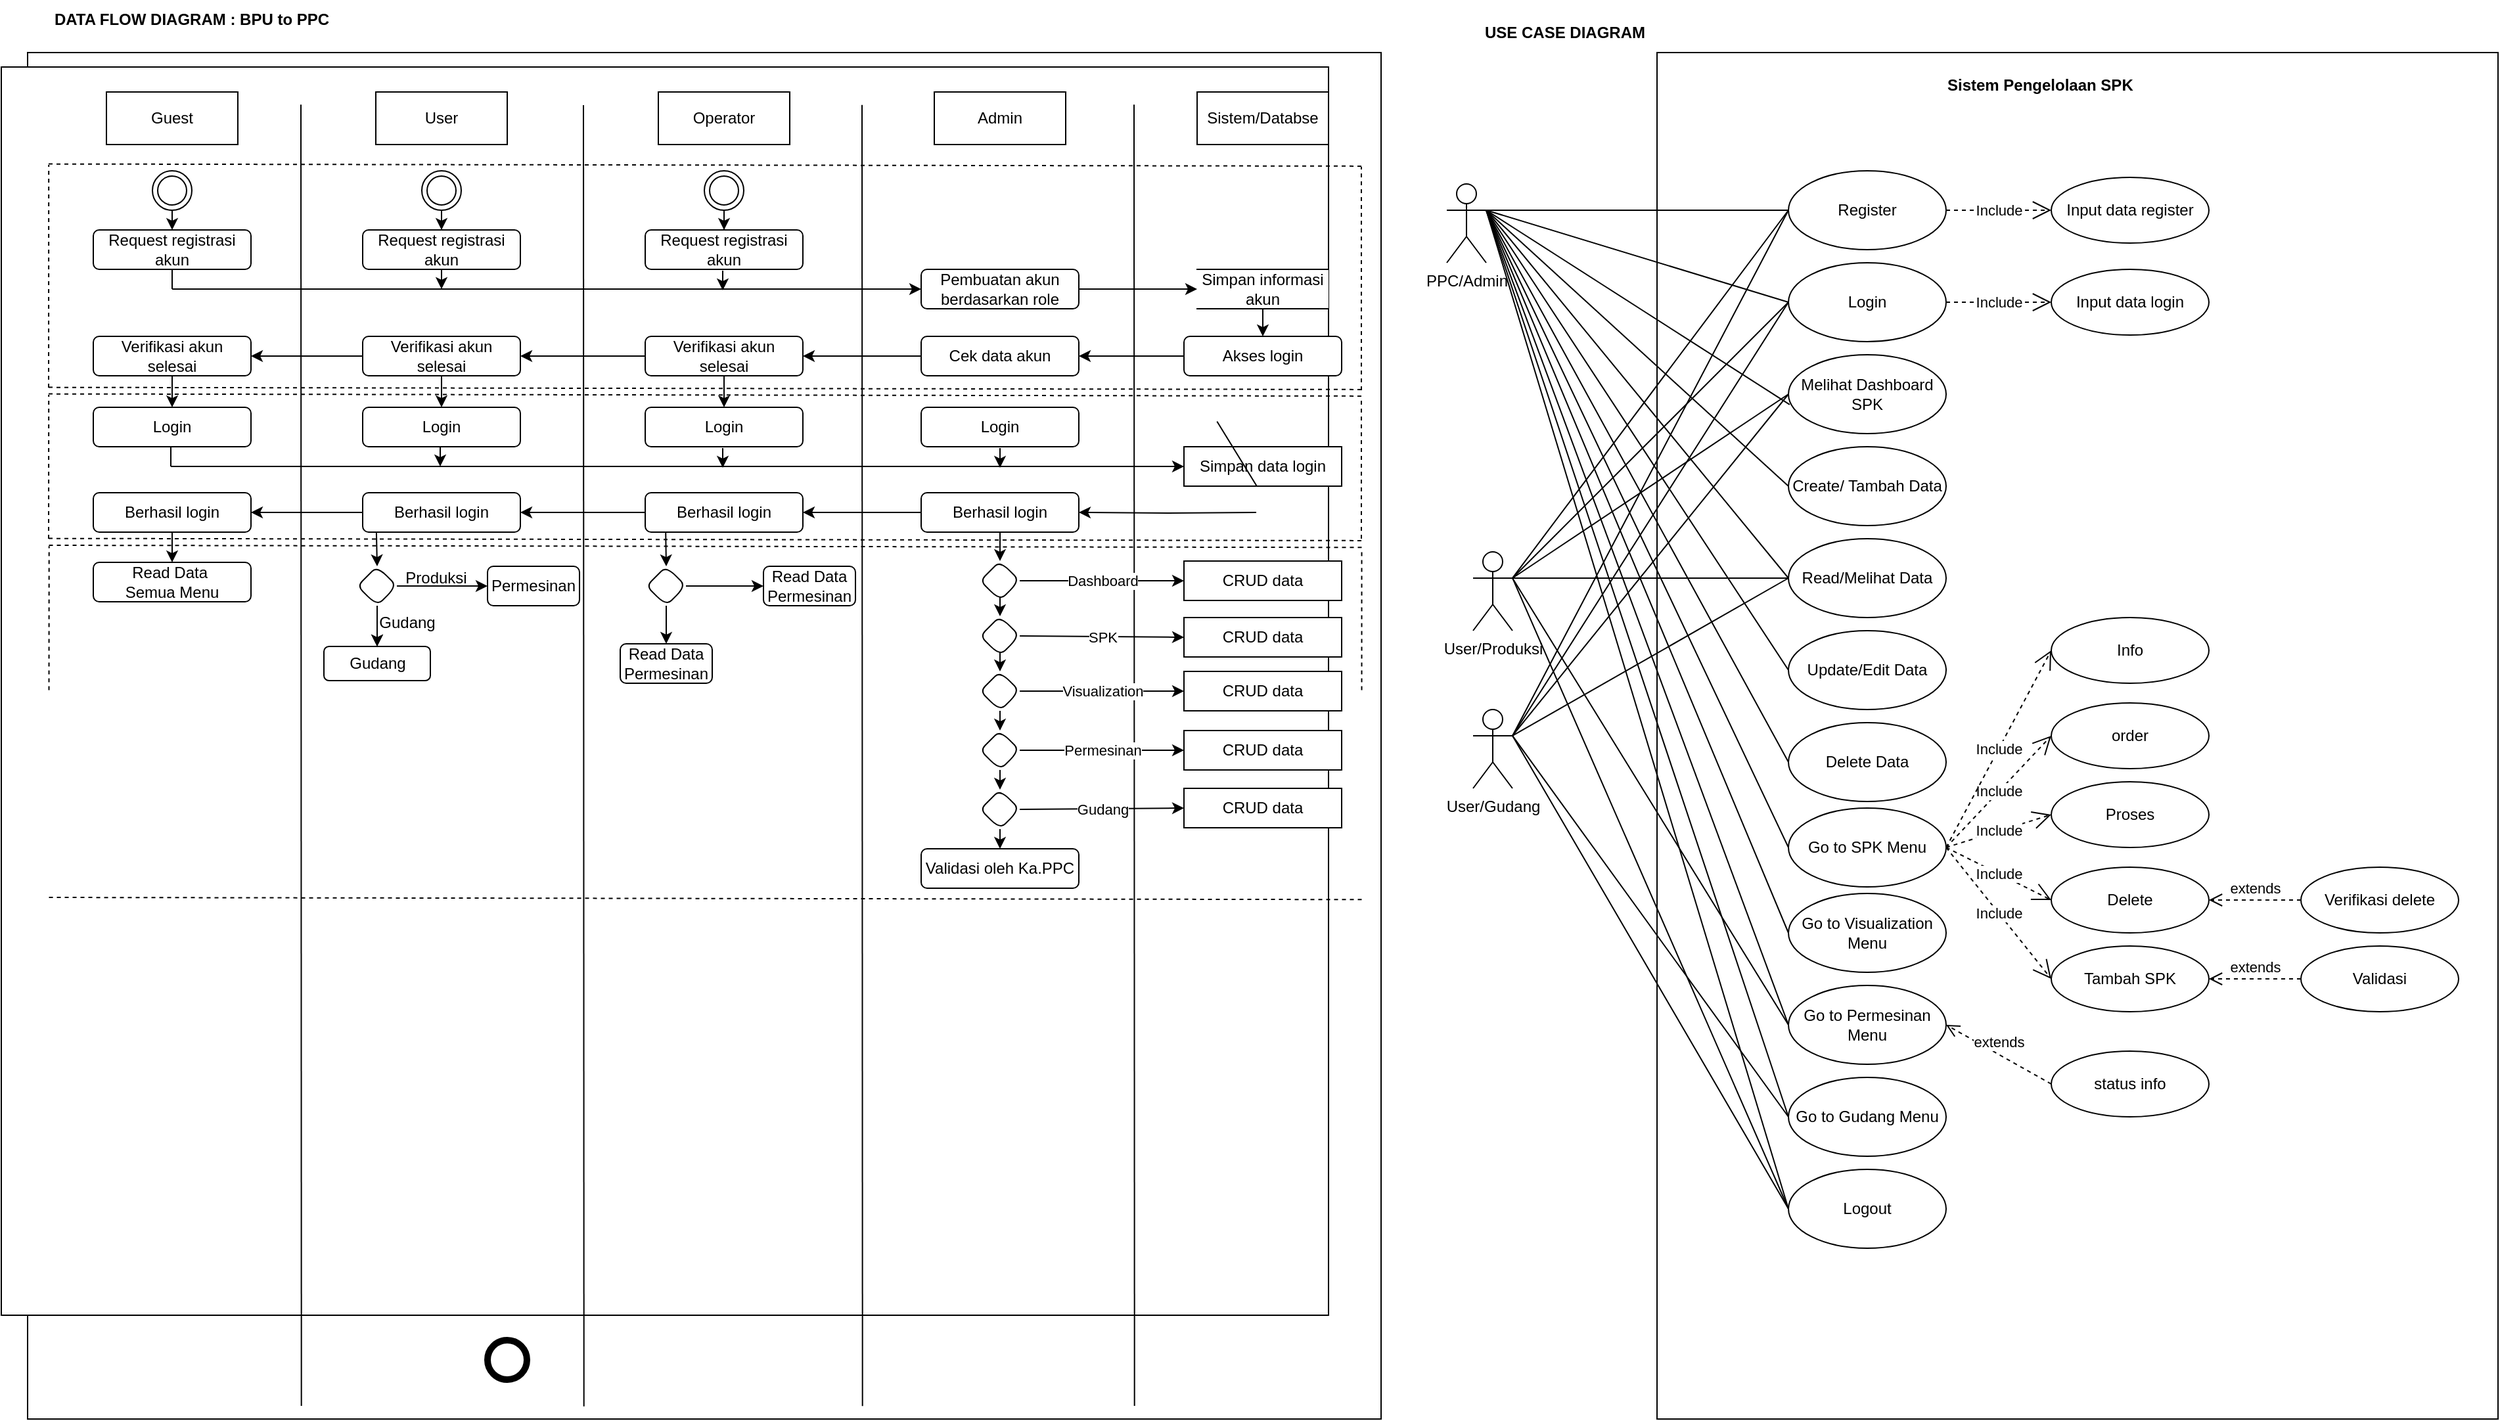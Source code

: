 <mxfile version="24.0.5" type="github">
  <diagram name="Page-1" id="Am-4yuEEbxHZaaMcZNw2">
    <mxGraphModel dx="2530" dy="347" grid="1" gridSize="10" guides="1" tooltips="1" connect="1" arrows="1" fold="1" page="1" pageScale="1" pageWidth="850" pageHeight="1100" math="0" shadow="0">
      <root>
        <mxCell id="0" />
        <mxCell id="1" parent="0" />
        <mxCell id="0APZrc8GkW91wkG1R6Uz-18" value="" style="rounded=0;whiteSpace=wrap;html=1;" parent="1" vertex="1">
          <mxGeometry x="170" y="40" width="640" height="1040" as="geometry" />
        </mxCell>
        <mxCell id="0APZrc8GkW91wkG1R6Uz-1" value="USE CASE DIAGRAM" style="text;html=1;align=center;verticalAlign=middle;whiteSpace=wrap;rounded=0;fontStyle=1" parent="1" vertex="1">
          <mxGeometry x="30" y="10" width="140" height="30" as="geometry" />
        </mxCell>
        <mxCell id="0APZrc8GkW91wkG1R6Uz-2" value="PPC/Admin" style="shape=umlActor;verticalLabelPosition=bottom;verticalAlign=top;html=1;outlineConnect=0;" parent="1" vertex="1">
          <mxGeometry x="10" y="140" width="30" height="60" as="geometry" />
        </mxCell>
        <mxCell id="0APZrc8GkW91wkG1R6Uz-4" value="&amp;nbsp;Sistem Pengelolaan SPK" style="text;html=1;align=center;verticalAlign=middle;whiteSpace=wrap;rounded=0;fontStyle=1" parent="1" vertex="1">
          <mxGeometry x="370" y="50" width="180" height="30" as="geometry" />
        </mxCell>
        <mxCell id="0APZrc8GkW91wkG1R6Uz-5" value="Login" style="ellipse;whiteSpace=wrap;html=1;" parent="1" vertex="1">
          <mxGeometry x="270" y="200" width="120" height="60" as="geometry" />
        </mxCell>
        <mxCell id="0APZrc8GkW91wkG1R6Uz-6" value="Input data login" style="ellipse;whiteSpace=wrap;html=1;" parent="1" vertex="1">
          <mxGeometry x="470" y="205" width="120" height="50" as="geometry" />
        </mxCell>
        <mxCell id="0APZrc8GkW91wkG1R6Uz-7" value="Register" style="ellipse;whiteSpace=wrap;html=1;" parent="1" vertex="1">
          <mxGeometry x="270" y="130" width="120" height="60" as="geometry" />
        </mxCell>
        <mxCell id="0APZrc8GkW91wkG1R6Uz-8" value="Melihat Dashboard SPK" style="ellipse;whiteSpace=wrap;html=1;" parent="1" vertex="1">
          <mxGeometry x="270" y="270" width="120" height="60" as="geometry" />
        </mxCell>
        <mxCell id="0APZrc8GkW91wkG1R6Uz-9" value="Create/ Tambah Data" style="ellipse;whiteSpace=wrap;html=1;" parent="1" vertex="1">
          <mxGeometry x="270" y="340" width="120" height="60" as="geometry" />
        </mxCell>
        <mxCell id="0APZrc8GkW91wkG1R6Uz-10" value="Logout" style="ellipse;whiteSpace=wrap;html=1;" parent="1" vertex="1">
          <mxGeometry x="270" y="890" width="120" height="60" as="geometry" />
        </mxCell>
        <mxCell id="0APZrc8GkW91wkG1R6Uz-11" value="Read/Melihat Data" style="ellipse;whiteSpace=wrap;html=1;" parent="1" vertex="1">
          <mxGeometry x="270" y="410" width="120" height="60" as="geometry" />
        </mxCell>
        <mxCell id="0APZrc8GkW91wkG1R6Uz-12" value="Update/Edit Data" style="ellipse;whiteSpace=wrap;html=1;" parent="1" vertex="1">
          <mxGeometry x="270" y="480" width="120" height="60" as="geometry" />
        </mxCell>
        <mxCell id="0APZrc8GkW91wkG1R6Uz-13" value="Delete Data" style="ellipse;whiteSpace=wrap;html=1;" parent="1" vertex="1">
          <mxGeometry x="270" y="550" width="120" height="60" as="geometry" />
        </mxCell>
        <mxCell id="0APZrc8GkW91wkG1R6Uz-15" value="Go to SPK Menu" style="ellipse;whiteSpace=wrap;html=1;" parent="1" vertex="1">
          <mxGeometry x="270" y="615" width="120" height="60" as="geometry" />
        </mxCell>
        <mxCell id="0APZrc8GkW91wkG1R6Uz-16" value="Go to Visualization Menu" style="ellipse;whiteSpace=wrap;html=1;" parent="1" vertex="1">
          <mxGeometry x="270" y="680" width="120" height="60" as="geometry" />
        </mxCell>
        <mxCell id="0APZrc8GkW91wkG1R6Uz-19" value="Go to Permesinan Menu" style="ellipse;whiteSpace=wrap;html=1;" parent="1" vertex="1">
          <mxGeometry x="270" y="750" width="120" height="60" as="geometry" />
        </mxCell>
        <mxCell id="0APZrc8GkW91wkG1R6Uz-20" value="Go to Gudang Menu" style="ellipse;whiteSpace=wrap;html=1;" parent="1" vertex="1">
          <mxGeometry x="270" y="820" width="120" height="60" as="geometry" />
        </mxCell>
        <mxCell id="0APZrc8GkW91wkG1R6Uz-21" value="Input data register" style="ellipse;whiteSpace=wrap;html=1;" parent="1" vertex="1">
          <mxGeometry x="470" y="135" width="120" height="50" as="geometry" />
        </mxCell>
        <mxCell id="0APZrc8GkW91wkG1R6Uz-22" value="" style="endArrow=none;html=1;rounded=0;exitX=1;exitY=0.333;exitDx=0;exitDy=0;exitPerimeter=0;entryX=0;entryY=0.5;entryDx=0;entryDy=0;" parent="1" source="0APZrc8GkW91wkG1R6Uz-2" target="0APZrc8GkW91wkG1R6Uz-7" edge="1">
          <mxGeometry width="50" height="50" relative="1" as="geometry">
            <mxPoint x="190" y="205" as="sourcePoint" />
            <mxPoint x="240" y="155" as="targetPoint" />
          </mxGeometry>
        </mxCell>
        <mxCell id="0APZrc8GkW91wkG1R6Uz-23" value="" style="endArrow=none;html=1;rounded=0;exitX=1;exitY=0.333;exitDx=0;exitDy=0;exitPerimeter=0;entryX=0;entryY=0.5;entryDx=0;entryDy=0;" parent="1" source="0APZrc8GkW91wkG1R6Uz-2" target="0APZrc8GkW91wkG1R6Uz-5" edge="1">
          <mxGeometry width="50" height="50" relative="1" as="geometry">
            <mxPoint x="125" y="130" as="sourcePoint" />
            <mxPoint x="280" y="170" as="targetPoint" />
          </mxGeometry>
        </mxCell>
        <mxCell id="0APZrc8GkW91wkG1R6Uz-24" value="" style="endArrow=none;html=1;rounded=0;exitX=1;exitY=0.333;exitDx=0;exitDy=0;exitPerimeter=0;entryX=0.008;entryY=0.633;entryDx=0;entryDy=0;entryPerimeter=0;" parent="1" source="0APZrc8GkW91wkG1R6Uz-2" target="0APZrc8GkW91wkG1R6Uz-8" edge="1">
          <mxGeometry width="50" height="50" relative="1" as="geometry">
            <mxPoint x="125" y="130" as="sourcePoint" />
            <mxPoint x="280" y="240" as="targetPoint" />
          </mxGeometry>
        </mxCell>
        <mxCell id="0APZrc8GkW91wkG1R6Uz-25" value="" style="endArrow=none;html=1;rounded=0;exitX=1;exitY=0.333;exitDx=0;exitDy=0;exitPerimeter=0;entryX=0;entryY=0.5;entryDx=0;entryDy=0;" parent="1" source="0APZrc8GkW91wkG1R6Uz-2" target="0APZrc8GkW91wkG1R6Uz-9" edge="1">
          <mxGeometry width="50" height="50" relative="1" as="geometry">
            <mxPoint x="125" y="130" as="sourcePoint" />
            <mxPoint x="281" y="318" as="targetPoint" />
          </mxGeometry>
        </mxCell>
        <mxCell id="0APZrc8GkW91wkG1R6Uz-26" value="" style="endArrow=none;html=1;rounded=0;exitX=1;exitY=0.333;exitDx=0;exitDy=0;exitPerimeter=0;entryX=0;entryY=0.5;entryDx=0;entryDy=0;" parent="1" source="0APZrc8GkW91wkG1R6Uz-2" target="0APZrc8GkW91wkG1R6Uz-11" edge="1">
          <mxGeometry width="50" height="50" relative="1" as="geometry">
            <mxPoint x="100" y="110" as="sourcePoint" />
            <mxPoint x="280" y="380" as="targetPoint" />
          </mxGeometry>
        </mxCell>
        <mxCell id="0APZrc8GkW91wkG1R6Uz-27" value="" style="endArrow=none;html=1;rounded=0;exitX=1;exitY=0.333;exitDx=0;exitDy=0;exitPerimeter=0;entryX=0;entryY=0.5;entryDx=0;entryDy=0;" parent="1" source="0APZrc8GkW91wkG1R6Uz-2" target="0APZrc8GkW91wkG1R6Uz-12" edge="1">
          <mxGeometry width="50" height="50" relative="1" as="geometry">
            <mxPoint x="60" y="110" as="sourcePoint" />
            <mxPoint x="280" y="450" as="targetPoint" />
          </mxGeometry>
        </mxCell>
        <mxCell id="0APZrc8GkW91wkG1R6Uz-28" value="" style="endArrow=none;html=1;rounded=0;exitX=1;exitY=0.333;exitDx=0;exitDy=0;exitPerimeter=0;entryX=0;entryY=0.5;entryDx=0;entryDy=0;" parent="1" source="0APZrc8GkW91wkG1R6Uz-2" target="0APZrc8GkW91wkG1R6Uz-13" edge="1">
          <mxGeometry width="50" height="50" relative="1" as="geometry">
            <mxPoint x="60" y="110" as="sourcePoint" />
            <mxPoint x="280" y="520" as="targetPoint" />
          </mxGeometry>
        </mxCell>
        <mxCell id="0APZrc8GkW91wkG1R6Uz-29" value="" style="endArrow=none;html=1;rounded=0;exitX=1;exitY=0.333;exitDx=0;exitDy=0;exitPerimeter=0;entryX=0;entryY=0.5;entryDx=0;entryDy=0;" parent="1" source="0APZrc8GkW91wkG1R6Uz-2" target="0APZrc8GkW91wkG1R6Uz-15" edge="1">
          <mxGeometry width="50" height="50" relative="1" as="geometry">
            <mxPoint x="60" y="110" as="sourcePoint" />
            <mxPoint x="280" y="590" as="targetPoint" />
          </mxGeometry>
        </mxCell>
        <mxCell id="0APZrc8GkW91wkG1R6Uz-30" value="" style="endArrow=none;html=1;rounded=0;exitX=1;exitY=0.333;exitDx=0;exitDy=0;exitPerimeter=0;entryX=0;entryY=0.5;entryDx=0;entryDy=0;" parent="1" source="0APZrc8GkW91wkG1R6Uz-2" target="0APZrc8GkW91wkG1R6Uz-16" edge="1">
          <mxGeometry width="50" height="50" relative="1" as="geometry">
            <mxPoint x="60" y="110" as="sourcePoint" />
            <mxPoint x="280" y="655" as="targetPoint" />
          </mxGeometry>
        </mxCell>
        <mxCell id="0APZrc8GkW91wkG1R6Uz-32" value="" style="endArrow=none;html=1;rounded=0;exitX=1;exitY=0.333;exitDx=0;exitDy=0;exitPerimeter=0;entryX=0;entryY=0.5;entryDx=0;entryDy=0;" parent="1" source="0APZrc8GkW91wkG1R6Uz-2" target="0APZrc8GkW91wkG1R6Uz-19" edge="1">
          <mxGeometry width="50" height="50" relative="1" as="geometry">
            <mxPoint x="60" y="110" as="sourcePoint" />
            <mxPoint x="280" y="790" as="targetPoint" />
          </mxGeometry>
        </mxCell>
        <mxCell id="0APZrc8GkW91wkG1R6Uz-33" value="" style="endArrow=none;html=1;rounded=0;exitX=1;exitY=0.333;exitDx=0;exitDy=0;exitPerimeter=0;entryX=0;entryY=0.5;entryDx=0;entryDy=0;" parent="1" source="0APZrc8GkW91wkG1R6Uz-2" target="0APZrc8GkW91wkG1R6Uz-20" edge="1">
          <mxGeometry width="50" height="50" relative="1" as="geometry">
            <mxPoint x="60" y="110" as="sourcePoint" />
            <mxPoint x="280" y="860" as="targetPoint" />
          </mxGeometry>
        </mxCell>
        <mxCell id="0APZrc8GkW91wkG1R6Uz-34" value="" style="endArrow=none;html=1;rounded=0;exitX=1;exitY=0.333;exitDx=0;exitDy=0;exitPerimeter=0;entryX=0;entryY=0.5;entryDx=0;entryDy=0;" parent="1" source="0APZrc8GkW91wkG1R6Uz-2" target="0APZrc8GkW91wkG1R6Uz-10" edge="1">
          <mxGeometry width="50" height="50" relative="1" as="geometry">
            <mxPoint x="50" y="170" as="sourcePoint" />
            <mxPoint x="270" y="980" as="targetPoint" />
          </mxGeometry>
        </mxCell>
        <mxCell id="0APZrc8GkW91wkG1R6Uz-35" value="Include" style="endArrow=open;endSize=12;dashed=1;html=1;rounded=0;exitX=1;exitY=0.5;exitDx=0;exitDy=0;entryX=0;entryY=0.5;entryDx=0;entryDy=0;" parent="1" source="0APZrc8GkW91wkG1R6Uz-7" target="0APZrc8GkW91wkG1R6Uz-21" edge="1">
          <mxGeometry width="160" relative="1" as="geometry">
            <mxPoint x="390" y="159.5" as="sourcePoint" />
            <mxPoint x="550" y="159.5" as="targetPoint" />
          </mxGeometry>
        </mxCell>
        <mxCell id="0APZrc8GkW91wkG1R6Uz-36" value="Include" style="endArrow=open;endSize=12;dashed=1;html=1;rounded=0;exitX=1;exitY=0.5;exitDx=0;exitDy=0;entryX=0;entryY=0.5;entryDx=0;entryDy=0;" parent="1" source="0APZrc8GkW91wkG1R6Uz-5" target="0APZrc8GkW91wkG1R6Uz-6" edge="1">
          <mxGeometry width="160" relative="1" as="geometry">
            <mxPoint x="395" y="229.5" as="sourcePoint" />
            <mxPoint x="495" y="229.5" as="targetPoint" />
          </mxGeometry>
        </mxCell>
        <mxCell id="0APZrc8GkW91wkG1R6Uz-37" value="User/Produksi" style="shape=umlActor;verticalLabelPosition=bottom;verticalAlign=top;html=1;" parent="1" vertex="1">
          <mxGeometry x="30" y="420" width="30" height="60" as="geometry" />
        </mxCell>
        <mxCell id="0APZrc8GkW91wkG1R6Uz-39" value="" style="endArrow=none;html=1;rounded=0;exitX=1;exitY=0.333;exitDx=0;exitDy=0;exitPerimeter=0;entryX=0;entryY=0.5;entryDx=0;entryDy=0;" parent="1" source="0APZrc8GkW91wkG1R6Uz-37" target="0APZrc8GkW91wkG1R6Uz-10" edge="1">
          <mxGeometry width="50" height="50" relative="1" as="geometry">
            <mxPoint x="70" y="390" as="sourcePoint" />
            <mxPoint x="270" y="990" as="targetPoint" />
          </mxGeometry>
        </mxCell>
        <mxCell id="0APZrc8GkW91wkG1R6Uz-40" value="" style="endArrow=none;html=1;rounded=0;exitX=1;exitY=0.333;exitDx=0;exitDy=0;exitPerimeter=0;entryX=0;entryY=0.5;entryDx=0;entryDy=0;" parent="1" source="0APZrc8GkW91wkG1R6Uz-37" target="0APZrc8GkW91wkG1R6Uz-19" edge="1">
          <mxGeometry width="50" height="50" relative="1" as="geometry">
            <mxPoint x="70" y="500" as="sourcePoint" />
            <mxPoint x="280" y="1000" as="targetPoint" />
          </mxGeometry>
        </mxCell>
        <mxCell id="0APZrc8GkW91wkG1R6Uz-41" value="" style="endArrow=none;html=1;rounded=0;exitX=1;exitY=0.333;exitDx=0;exitDy=0;exitPerimeter=0;entryX=0;entryY=0.5;entryDx=0;entryDy=0;" parent="1" source="0APZrc8GkW91wkG1R6Uz-37" target="0APZrc8GkW91wkG1R6Uz-11" edge="1">
          <mxGeometry width="50" height="50" relative="1" as="geometry">
            <mxPoint x="70" y="500" as="sourcePoint" />
            <mxPoint x="140" y="500" as="targetPoint" />
          </mxGeometry>
        </mxCell>
        <mxCell id="0APZrc8GkW91wkG1R6Uz-42" value="" style="endArrow=none;html=1;rounded=0;exitX=1;exitY=0.333;exitDx=0;exitDy=0;exitPerimeter=0;entryX=0;entryY=0.5;entryDx=0;entryDy=0;" parent="1" source="0APZrc8GkW91wkG1R6Uz-37" target="0APZrc8GkW91wkG1R6Uz-8" edge="1">
          <mxGeometry width="50" height="50" relative="1" as="geometry">
            <mxPoint x="70" y="500" as="sourcePoint" />
            <mxPoint x="280" y="450" as="targetPoint" />
          </mxGeometry>
        </mxCell>
        <mxCell id="0APZrc8GkW91wkG1R6Uz-43" value="" style="endArrow=none;html=1;rounded=0;entryX=0;entryY=0.5;entryDx=0;entryDy=0;exitX=1;exitY=0.333;exitDx=0;exitDy=0;exitPerimeter=0;" parent="1" source="0APZrc8GkW91wkG1R6Uz-37" target="0APZrc8GkW91wkG1R6Uz-5" edge="1">
          <mxGeometry width="50" height="50" relative="1" as="geometry">
            <mxPoint x="60" y="490" as="sourcePoint" />
            <mxPoint x="280" y="310" as="targetPoint" />
          </mxGeometry>
        </mxCell>
        <mxCell id="0APZrc8GkW91wkG1R6Uz-44" value="" style="endArrow=none;html=1;rounded=0;entryX=0;entryY=0.5;entryDx=0;entryDy=0;exitX=1;exitY=0.333;exitDx=0;exitDy=0;exitPerimeter=0;" parent="1" source="0APZrc8GkW91wkG1R6Uz-37" target="0APZrc8GkW91wkG1R6Uz-7" edge="1">
          <mxGeometry width="50" height="50" relative="1" as="geometry">
            <mxPoint x="70" y="500" as="sourcePoint" />
            <mxPoint x="280" y="240" as="targetPoint" />
          </mxGeometry>
        </mxCell>
        <mxCell id="0APZrc8GkW91wkG1R6Uz-46" value="User/Gudang" style="shape=umlActor;verticalLabelPosition=bottom;verticalAlign=top;html=1;" parent="1" vertex="1">
          <mxGeometry x="30" y="540" width="30" height="60" as="geometry" />
        </mxCell>
        <mxCell id="0APZrc8GkW91wkG1R6Uz-48" value="" style="endArrow=none;html=1;rounded=0;exitX=1;exitY=0.333;exitDx=0;exitDy=0;exitPerimeter=0;entryX=0;entryY=0.5;entryDx=0;entryDy=0;" parent="1" source="0APZrc8GkW91wkG1R6Uz-46" target="0APZrc8GkW91wkG1R6Uz-11" edge="1">
          <mxGeometry width="50" height="50" relative="1" as="geometry">
            <mxPoint x="70" y="450" as="sourcePoint" />
            <mxPoint x="280" y="450" as="targetPoint" />
          </mxGeometry>
        </mxCell>
        <mxCell id="0APZrc8GkW91wkG1R6Uz-49" value="" style="endArrow=none;html=1;rounded=0;exitX=1;exitY=0.333;exitDx=0;exitDy=0;exitPerimeter=0;entryX=0;entryY=0.5;entryDx=0;entryDy=0;" parent="1" source="0APZrc8GkW91wkG1R6Uz-46" target="0APZrc8GkW91wkG1R6Uz-20" edge="1">
          <mxGeometry width="50" height="50" relative="1" as="geometry">
            <mxPoint x="70" y="570" as="sourcePoint" />
            <mxPoint x="280" y="450" as="targetPoint" />
          </mxGeometry>
        </mxCell>
        <mxCell id="0APZrc8GkW91wkG1R6Uz-50" value="" style="endArrow=none;html=1;rounded=0;exitX=1;exitY=0.333;exitDx=0;exitDy=0;exitPerimeter=0;entryX=0;entryY=0.5;entryDx=0;entryDy=0;" parent="1" source="0APZrc8GkW91wkG1R6Uz-46" target="0APZrc8GkW91wkG1R6Uz-10" edge="1">
          <mxGeometry width="50" height="50" relative="1" as="geometry">
            <mxPoint x="70" y="570" as="sourcePoint" />
            <mxPoint x="280" y="860" as="targetPoint" />
          </mxGeometry>
        </mxCell>
        <mxCell id="0APZrc8GkW91wkG1R6Uz-51" value="" style="endArrow=none;html=1;rounded=0;exitX=1;exitY=0.333;exitDx=0;exitDy=0;exitPerimeter=0;entryX=0;entryY=0.5;entryDx=0;entryDy=0;" parent="1" source="0APZrc8GkW91wkG1R6Uz-46" target="0APZrc8GkW91wkG1R6Uz-8" edge="1">
          <mxGeometry width="50" height="50" relative="1" as="geometry">
            <mxPoint x="70" y="570" as="sourcePoint" />
            <mxPoint x="280" y="450" as="targetPoint" />
          </mxGeometry>
        </mxCell>
        <mxCell id="0APZrc8GkW91wkG1R6Uz-52" value="" style="endArrow=none;html=1;rounded=0;exitX=1;exitY=0.333;exitDx=0;exitDy=0;exitPerimeter=0;entryX=0;entryY=0.5;entryDx=0;entryDy=0;" parent="1" source="0APZrc8GkW91wkG1R6Uz-46" target="0APZrc8GkW91wkG1R6Uz-5" edge="1">
          <mxGeometry width="50" height="50" relative="1" as="geometry">
            <mxPoint x="70" y="570" as="sourcePoint" />
            <mxPoint x="280" y="310" as="targetPoint" />
          </mxGeometry>
        </mxCell>
        <mxCell id="0APZrc8GkW91wkG1R6Uz-53" value="" style="endArrow=none;html=1;rounded=0;exitX=1;exitY=0.333;exitDx=0;exitDy=0;exitPerimeter=0;entryX=0;entryY=0.5;entryDx=0;entryDy=0;" parent="1" source="0APZrc8GkW91wkG1R6Uz-46" target="0APZrc8GkW91wkG1R6Uz-7" edge="1">
          <mxGeometry width="50" height="50" relative="1" as="geometry">
            <mxPoint x="70" y="570" as="sourcePoint" />
            <mxPoint x="280" y="240" as="targetPoint" />
          </mxGeometry>
        </mxCell>
        <mxCell id="0APZrc8GkW91wkG1R6Uz-54" value="order" style="ellipse;whiteSpace=wrap;html=1;" parent="1" vertex="1">
          <mxGeometry x="470" y="535" width="120" height="50" as="geometry" />
        </mxCell>
        <mxCell id="0APZrc8GkW91wkG1R6Uz-55" value="Include" style="endArrow=open;endSize=12;dashed=1;html=1;rounded=0;exitX=1;exitY=0.5;exitDx=0;exitDy=0;entryX=0;entryY=0.5;entryDx=0;entryDy=0;" parent="1" target="0APZrc8GkW91wkG1R6Uz-54" edge="1">
          <mxGeometry width="160" relative="1" as="geometry">
            <mxPoint x="390" y="645" as="sourcePoint" />
            <mxPoint x="495" y="644.5" as="targetPoint" />
          </mxGeometry>
        </mxCell>
        <mxCell id="0APZrc8GkW91wkG1R6Uz-57" value="Proses" style="ellipse;whiteSpace=wrap;html=1;" parent="1" vertex="1">
          <mxGeometry x="470" y="595" width="120" height="50" as="geometry" />
        </mxCell>
        <mxCell id="0APZrc8GkW91wkG1R6Uz-58" value="Include" style="endArrow=open;endSize=12;dashed=1;html=1;rounded=0;exitX=1;exitY=0.5;exitDx=0;exitDy=0;entryX=0;entryY=0.5;entryDx=0;entryDy=0;" parent="1" source="0APZrc8GkW91wkG1R6Uz-15" target="0APZrc8GkW91wkG1R6Uz-57" edge="1">
          <mxGeometry width="160" relative="1" as="geometry">
            <mxPoint x="380.0" y="655" as="sourcePoint" />
            <mxPoint x="495" y="699.5" as="targetPoint" />
          </mxGeometry>
        </mxCell>
        <mxCell id="0APZrc8GkW91wkG1R6Uz-60" value="Info" style="ellipse;whiteSpace=wrap;html=1;" parent="1" vertex="1">
          <mxGeometry x="470" y="470" width="120" height="50" as="geometry" />
        </mxCell>
        <mxCell id="0APZrc8GkW91wkG1R6Uz-61" value="Include" style="endArrow=open;endSize=12;dashed=1;html=1;rounded=0;exitX=1;exitY=0.5;exitDx=0;exitDy=0;entryX=0;entryY=0.5;entryDx=0;entryDy=0;" parent="1" source="0APZrc8GkW91wkG1R6Uz-15" target="0APZrc8GkW91wkG1R6Uz-60" edge="1">
          <mxGeometry width="160" relative="1" as="geometry">
            <mxPoint x="390.0" y="637.5" as="sourcePoint" />
            <mxPoint x="495" y="582.01" as="targetPoint" />
          </mxGeometry>
        </mxCell>
        <mxCell id="0APZrc8GkW91wkG1R6Uz-62" value="Delete" style="ellipse;whiteSpace=wrap;html=1;" parent="1" vertex="1">
          <mxGeometry x="470" y="660" width="120" height="50" as="geometry" />
        </mxCell>
        <mxCell id="0APZrc8GkW91wkG1R6Uz-63" value="Include" style="endArrow=open;endSize=12;dashed=1;html=1;rounded=0;exitX=1;exitY=0.5;exitDx=0;exitDy=0;entryX=0;entryY=0.5;entryDx=0;entryDy=0;" parent="1" source="0APZrc8GkW91wkG1R6Uz-15" target="0APZrc8GkW91wkG1R6Uz-62" edge="1">
          <mxGeometry width="160" relative="1" as="geometry">
            <mxPoint x="386.16" y="660.0" as="sourcePoint" />
            <mxPoint x="460" y="709.68" as="targetPoint" />
          </mxGeometry>
        </mxCell>
        <mxCell id="0APZrc8GkW91wkG1R6Uz-64" value="Tambah SPK" style="ellipse;whiteSpace=wrap;html=1;" parent="1" vertex="1">
          <mxGeometry x="470" y="720" width="120" height="50" as="geometry" />
        </mxCell>
        <mxCell id="0APZrc8GkW91wkG1R6Uz-65" value="Include" style="endArrow=open;endSize=12;dashed=1;html=1;rounded=0;exitX=1;exitY=0.5;exitDx=0;exitDy=0;entryX=0;entryY=0.5;entryDx=0;entryDy=0;" parent="1" source="0APZrc8GkW91wkG1R6Uz-15" target="0APZrc8GkW91wkG1R6Uz-64" edge="1">
          <mxGeometry width="160" relative="1" as="geometry">
            <mxPoint x="400" y="655" as="sourcePoint" />
            <mxPoint x="480" y="695" as="targetPoint" />
          </mxGeometry>
        </mxCell>
        <mxCell id="0APZrc8GkW91wkG1R6Uz-67" value="Validasi" style="ellipse;whiteSpace=wrap;html=1;" parent="1" vertex="1">
          <mxGeometry x="660" y="720" width="120" height="50" as="geometry" />
        </mxCell>
        <mxCell id="0APZrc8GkW91wkG1R6Uz-68" value="extends" style="html=1;verticalAlign=bottom;endArrow=open;dashed=1;endSize=8;curved=0;rounded=0;entryX=1;entryY=0.5;entryDx=0;entryDy=0;exitX=0;exitY=0.5;exitDx=0;exitDy=0;" parent="1" source="0APZrc8GkW91wkG1R6Uz-67" target="0APZrc8GkW91wkG1R6Uz-64" edge="1">
          <mxGeometry relative="1" as="geometry">
            <mxPoint x="670" y="744.58" as="sourcePoint" />
            <mxPoint x="590" y="744.58" as="targetPoint" />
          </mxGeometry>
        </mxCell>
        <mxCell id="0APZrc8GkW91wkG1R6Uz-69" value="status info" style="ellipse;whiteSpace=wrap;html=1;" parent="1" vertex="1">
          <mxGeometry x="470" y="800" width="120" height="50" as="geometry" />
        </mxCell>
        <mxCell id="0APZrc8GkW91wkG1R6Uz-70" value="extends" style="html=1;verticalAlign=bottom;endArrow=open;dashed=1;endSize=8;curved=0;rounded=0;entryX=1;entryY=0.5;entryDx=0;entryDy=0;exitX=0;exitY=0.5;exitDx=0;exitDy=0;" parent="1" source="0APZrc8GkW91wkG1R6Uz-69" target="0APZrc8GkW91wkG1R6Uz-19" edge="1">
          <mxGeometry relative="1" as="geometry">
            <mxPoint x="500" y="814.58" as="sourcePoint" />
            <mxPoint x="380.0" y="790" as="targetPoint" />
          </mxGeometry>
        </mxCell>
        <mxCell id="0APZrc8GkW91wkG1R6Uz-71" value="Verifikasi delete" style="ellipse;whiteSpace=wrap;html=1;" parent="1" vertex="1">
          <mxGeometry x="660" y="660" width="120" height="50" as="geometry" />
        </mxCell>
        <mxCell id="0APZrc8GkW91wkG1R6Uz-72" value="extends" style="html=1;verticalAlign=bottom;endArrow=open;dashed=1;endSize=8;curved=0;rounded=0;entryX=1;entryY=0.5;entryDx=0;entryDy=0;exitX=0;exitY=0.5;exitDx=0;exitDy=0;" parent="1" source="0APZrc8GkW91wkG1R6Uz-71" target="0APZrc8GkW91wkG1R6Uz-62" edge="1">
          <mxGeometry relative="1" as="geometry">
            <mxPoint x="660" y="684.58" as="sourcePoint" />
            <mxPoint x="590" y="684.58" as="targetPoint" />
          </mxGeometry>
        </mxCell>
        <mxCell id="pinABx_WeCuEf0bmrsNE-1" value="DATA FLOW DIAGRAM : BPU to PPC" style="text;html=1;align=center;verticalAlign=middle;whiteSpace=wrap;rounded=0;fontStyle=1" parent="1" vertex="1">
          <mxGeometry x="-1070" width="250" height="30" as="geometry" />
        </mxCell>
        <mxCell id="pinABx_WeCuEf0bmrsNE-2" value="" style="rounded=0;whiteSpace=wrap;html=1;" parent="1" vertex="1">
          <mxGeometry x="-1070" y="40" width="1030" height="1040" as="geometry" />
        </mxCell>
        <mxCell id="pinABx_WeCuEf0bmrsNE-3" value="" style="rounded=0;whiteSpace=wrap;html=1;" parent="1" vertex="1">
          <mxGeometry x="-1090" y="51" width="1010" height="950" as="geometry" />
        </mxCell>
        <mxCell id="pinABx_WeCuEf0bmrsNE-4" value="User" style="whiteSpace=wrap;html=1;align=center;" parent="1" vertex="1">
          <mxGeometry x="-805" y="70" width="100" height="40" as="geometry" />
        </mxCell>
        <mxCell id="pinABx_WeCuEf0bmrsNE-5" value="Admin" style="whiteSpace=wrap;html=1;align=center;" parent="1" vertex="1">
          <mxGeometry x="-380" y="70" width="100" height="40" as="geometry" />
        </mxCell>
        <mxCell id="pinABx_WeCuEf0bmrsNE-7" value="Sistem/Databse" style="whiteSpace=wrap;html=1;align=center;" parent="1" vertex="1">
          <mxGeometry x="-180" y="70" width="100" height="40" as="geometry" />
        </mxCell>
        <mxCell id="pinABx_WeCuEf0bmrsNE-9" value="" style="shape=ellipse;html=1;dashed=0;whiteSpace=wrap;aspect=fixed;strokeWidth=5;perimeter=ellipsePerimeter;" parent="1" vertex="1">
          <mxGeometry x="-720" y="1020" width="30" height="30" as="geometry" />
        </mxCell>
        <mxCell id="Hy7TB0UM2S-catEz_fpQ-12" value="" style="edgeStyle=orthogonalEdgeStyle;rounded=0;orthogonalLoop=1;jettySize=auto;html=1;" edge="1" parent="1" source="pinABx_WeCuEf0bmrsNE-10" target="Hy7TB0UM2S-catEz_fpQ-10">
          <mxGeometry relative="1" as="geometry" />
        </mxCell>
        <mxCell id="pinABx_WeCuEf0bmrsNE-10" value="" style="ellipse;shape=doubleEllipse;html=1;dashed=0;whiteSpace=wrap;aspect=fixed;" parent="1" vertex="1">
          <mxGeometry x="-770" y="130" width="30" height="30" as="geometry" />
        </mxCell>
        <mxCell id="pinABx_WeCuEf0bmrsNE-11" value="" style="endArrow=none;html=1;rounded=0;entryX=0.289;entryY=0.067;entryDx=0;entryDy=0;entryPerimeter=0;" parent="1" edge="1">
          <mxGeometry width="50" height="50" relative="1" as="geometry">
            <mxPoint x="-646.64" y="1070.32" as="sourcePoint" />
            <mxPoint x="-647.0" y="80.0" as="targetPoint" />
          </mxGeometry>
        </mxCell>
        <mxCell id="pinABx_WeCuEf0bmrsNE-12" value="" style="endArrow=none;html=1;rounded=0;entryX=0.289;entryY=0.067;entryDx=0;entryDy=0;entryPerimeter=0;" parent="1" edge="1">
          <mxGeometry width="50" height="50" relative="1" as="geometry">
            <mxPoint x="-227.64" y="1070" as="sourcePoint" />
            <mxPoint x="-228.0" y="79.68" as="targetPoint" />
          </mxGeometry>
        </mxCell>
        <mxCell id="pinABx_WeCuEf0bmrsNE-13" value="Request registrasi akun" style="rounded=1;whiteSpace=wrap;html=1;" parent="1" vertex="1">
          <mxGeometry x="-1020" y="175" width="120" height="30" as="geometry" />
        </mxCell>
        <mxCell id="Hy7TB0UM2S-catEz_fpQ-1" value="" style="endArrow=none;html=1;rounded=0;entryX=0.289;entryY=0.067;entryDx=0;entryDy=0;entryPerimeter=0;" edge="1" parent="1">
          <mxGeometry width="50" height="50" relative="1" as="geometry">
            <mxPoint x="-434.64" y="1070.16" as="sourcePoint" />
            <mxPoint x="-435.0" y="79.84" as="targetPoint" />
          </mxGeometry>
        </mxCell>
        <mxCell id="Hy7TB0UM2S-catEz_fpQ-2" value="Operator" style="whiteSpace=wrap;html=1;align=center;" vertex="1" parent="1">
          <mxGeometry x="-590" y="70" width="100" height="40" as="geometry" />
        </mxCell>
        <mxCell id="Hy7TB0UM2S-catEz_fpQ-3" value="" style="endArrow=none;html=1;rounded=0;entryX=0.289;entryY=0.067;entryDx=0;entryDy=0;entryPerimeter=0;" edge="1" parent="1">
          <mxGeometry width="50" height="50" relative="1" as="geometry">
            <mxPoint x="-861.64" y="1070" as="sourcePoint" />
            <mxPoint x="-862.0" y="79.68" as="targetPoint" />
          </mxGeometry>
        </mxCell>
        <mxCell id="Hy7TB0UM2S-catEz_fpQ-4" value="Guest" style="whiteSpace=wrap;html=1;align=center;" vertex="1" parent="1">
          <mxGeometry x="-1010" y="70" width="100" height="40" as="geometry" />
        </mxCell>
        <mxCell id="Hy7TB0UM2S-catEz_fpQ-5" value="" style="ellipse;shape=doubleEllipse;html=1;dashed=0;whiteSpace=wrap;aspect=fixed;" vertex="1" parent="1">
          <mxGeometry x="-975" y="130" width="30" height="30" as="geometry" />
        </mxCell>
        <mxCell id="Hy7TB0UM2S-catEz_fpQ-13" value="" style="edgeStyle=orthogonalEdgeStyle;rounded=0;orthogonalLoop=1;jettySize=auto;html=1;" edge="1" parent="1" source="Hy7TB0UM2S-catEz_fpQ-6" target="Hy7TB0UM2S-catEz_fpQ-11">
          <mxGeometry relative="1" as="geometry" />
        </mxCell>
        <mxCell id="Hy7TB0UM2S-catEz_fpQ-6" value="" style="ellipse;shape=doubleEllipse;html=1;dashed=0;whiteSpace=wrap;aspect=fixed;" vertex="1" parent="1">
          <mxGeometry x="-555" y="130" width="30" height="30" as="geometry" />
        </mxCell>
        <mxCell id="Hy7TB0UM2S-catEz_fpQ-10" value="Request registrasi akun" style="rounded=1;whiteSpace=wrap;html=1;" vertex="1" parent="1">
          <mxGeometry x="-815" y="175" width="120" height="30" as="geometry" />
        </mxCell>
        <mxCell id="Hy7TB0UM2S-catEz_fpQ-11" value="Request registrasi akun" style="rounded=1;whiteSpace=wrap;html=1;" vertex="1" parent="1">
          <mxGeometry x="-600" y="175" width="120" height="30" as="geometry" />
        </mxCell>
        <mxCell id="Hy7TB0UM2S-catEz_fpQ-21" value="" style="edgeStyle=orthogonalEdgeStyle;rounded=0;orthogonalLoop=1;jettySize=auto;html=1;" edge="1" parent="1" source="Hy7TB0UM2S-catEz_fpQ-14" target="Hy7TB0UM2S-catEz_fpQ-20">
          <mxGeometry relative="1" as="geometry" />
        </mxCell>
        <mxCell id="Hy7TB0UM2S-catEz_fpQ-14" value="Pembuatan akun berdasarkan role" style="rounded=1;whiteSpace=wrap;html=1;" vertex="1" parent="1">
          <mxGeometry x="-390" y="205" width="120" height="30" as="geometry" />
        </mxCell>
        <mxCell id="Hy7TB0UM2S-catEz_fpQ-15" value="" style="endArrow=classic;html=1;rounded=0;entryX=0;entryY=0.5;entryDx=0;entryDy=0;" edge="1" parent="1" target="Hy7TB0UM2S-catEz_fpQ-14">
          <mxGeometry width="50" height="50" relative="1" as="geometry">
            <mxPoint x="-960" y="220" as="sourcePoint" />
            <mxPoint x="-590" y="270" as="targetPoint" />
          </mxGeometry>
        </mxCell>
        <mxCell id="Hy7TB0UM2S-catEz_fpQ-16" value="" style="endArrow=none;html=1;rounded=0;" edge="1" parent="1">
          <mxGeometry width="50" height="50" relative="1" as="geometry">
            <mxPoint x="-960" y="220" as="sourcePoint" />
            <mxPoint x="-960" y="205" as="targetPoint" />
          </mxGeometry>
        </mxCell>
        <mxCell id="Hy7TB0UM2S-catEz_fpQ-17" value="" style="endArrow=classic;html=1;rounded=0;exitX=0.5;exitY=1;exitDx=0;exitDy=0;" edge="1" parent="1" source="Hy7TB0UM2S-catEz_fpQ-10">
          <mxGeometry width="50" height="50" relative="1" as="geometry">
            <mxPoint x="-640" y="320" as="sourcePoint" />
            <mxPoint x="-755" y="220" as="targetPoint" />
          </mxGeometry>
        </mxCell>
        <mxCell id="Hy7TB0UM2S-catEz_fpQ-18" value="" style="endArrow=classic;html=1;rounded=0;exitX=0.5;exitY=1;exitDx=0;exitDy=0;" edge="1" parent="1">
          <mxGeometry width="50" height="50" relative="1" as="geometry">
            <mxPoint x="-541" y="206" as="sourcePoint" />
            <mxPoint x="-541" y="221" as="targetPoint" />
          </mxGeometry>
        </mxCell>
        <mxCell id="Hy7TB0UM2S-catEz_fpQ-23" value="" style="edgeStyle=orthogonalEdgeStyle;rounded=0;orthogonalLoop=1;jettySize=auto;html=1;" edge="1" parent="1" source="Hy7TB0UM2S-catEz_fpQ-20" target="Hy7TB0UM2S-catEz_fpQ-22">
          <mxGeometry relative="1" as="geometry" />
        </mxCell>
        <mxCell id="Hy7TB0UM2S-catEz_fpQ-20" value="Simpan informasi akun" style="html=1;dashed=0;whiteSpace=wrap;shape=partialRectangle;right=0;left=0;" vertex="1" parent="1">
          <mxGeometry x="-180" y="205" width="100" height="30" as="geometry" />
        </mxCell>
        <mxCell id="Hy7TB0UM2S-catEz_fpQ-25" value="" style="edgeStyle=orthogonalEdgeStyle;rounded=0;orthogonalLoop=1;jettySize=auto;html=1;" edge="1" parent="1" source="Hy7TB0UM2S-catEz_fpQ-22" target="Hy7TB0UM2S-catEz_fpQ-24">
          <mxGeometry relative="1" as="geometry" />
        </mxCell>
        <mxCell id="Hy7TB0UM2S-catEz_fpQ-22" value="Akses login" style="rounded=1;whiteSpace=wrap;html=1;" vertex="1" parent="1">
          <mxGeometry x="-190" y="256" width="120" height="30" as="geometry" />
        </mxCell>
        <mxCell id="Hy7TB0UM2S-catEz_fpQ-31" value="" style="edgeStyle=orthogonalEdgeStyle;rounded=0;orthogonalLoop=1;jettySize=auto;html=1;" edge="1" parent="1" source="Hy7TB0UM2S-catEz_fpQ-24" target="Hy7TB0UM2S-catEz_fpQ-26">
          <mxGeometry relative="1" as="geometry" />
        </mxCell>
        <mxCell id="Hy7TB0UM2S-catEz_fpQ-24" value="Cek data akun" style="rounded=1;whiteSpace=wrap;html=1;" vertex="1" parent="1">
          <mxGeometry x="-390" y="256" width="120" height="30" as="geometry" />
        </mxCell>
        <mxCell id="Hy7TB0UM2S-catEz_fpQ-29" value="" style="edgeStyle=orthogonalEdgeStyle;rounded=0;orthogonalLoop=1;jettySize=auto;html=1;" edge="1" parent="1" source="Hy7TB0UM2S-catEz_fpQ-26" target="Hy7TB0UM2S-catEz_fpQ-27">
          <mxGeometry relative="1" as="geometry" />
        </mxCell>
        <mxCell id="Hy7TB0UM2S-catEz_fpQ-49" value="" style="edgeStyle=orthogonalEdgeStyle;rounded=0;orthogonalLoop=1;jettySize=auto;html=1;" edge="1" parent="1" source="Hy7TB0UM2S-catEz_fpQ-26" target="Hy7TB0UM2S-catEz_fpQ-45">
          <mxGeometry relative="1" as="geometry" />
        </mxCell>
        <mxCell id="Hy7TB0UM2S-catEz_fpQ-26" value="Verifikasi akun selesai" style="rounded=1;whiteSpace=wrap;html=1;" vertex="1" parent="1">
          <mxGeometry x="-600" y="256" width="120" height="30" as="geometry" />
        </mxCell>
        <mxCell id="Hy7TB0UM2S-catEz_fpQ-30" value="" style="edgeStyle=orthogonalEdgeStyle;rounded=0;orthogonalLoop=1;jettySize=auto;html=1;" edge="1" parent="1" source="Hy7TB0UM2S-catEz_fpQ-27" target="Hy7TB0UM2S-catEz_fpQ-28">
          <mxGeometry relative="1" as="geometry" />
        </mxCell>
        <mxCell id="Hy7TB0UM2S-catEz_fpQ-48" value="" style="edgeStyle=orthogonalEdgeStyle;rounded=0;orthogonalLoop=1;jettySize=auto;html=1;" edge="1" parent="1" source="Hy7TB0UM2S-catEz_fpQ-27" target="Hy7TB0UM2S-catEz_fpQ-44">
          <mxGeometry relative="1" as="geometry" />
        </mxCell>
        <mxCell id="Hy7TB0UM2S-catEz_fpQ-27" value="Verifikasi akun selesai" style="rounded=1;whiteSpace=wrap;html=1;" vertex="1" parent="1">
          <mxGeometry x="-815" y="256" width="120" height="30" as="geometry" />
        </mxCell>
        <mxCell id="Hy7TB0UM2S-catEz_fpQ-43" value="" style="edgeStyle=orthogonalEdgeStyle;rounded=0;orthogonalLoop=1;jettySize=auto;html=1;" edge="1" parent="1" source="Hy7TB0UM2S-catEz_fpQ-28" target="Hy7TB0UM2S-catEz_fpQ-38">
          <mxGeometry relative="1" as="geometry" />
        </mxCell>
        <mxCell id="Hy7TB0UM2S-catEz_fpQ-28" value="Verifikasi akun selesai" style="rounded=1;whiteSpace=wrap;html=1;" vertex="1" parent="1">
          <mxGeometry x="-1020" y="256" width="120" height="30" as="geometry" />
        </mxCell>
        <mxCell id="Hy7TB0UM2S-catEz_fpQ-33" value="" style="endArrow=none;dashed=1;html=1;rounded=0;entryX=0.01;entryY=0.011;entryDx=0;entryDy=0;entryPerimeter=0;" edge="1" parent="1">
          <mxGeometry width="50" height="50" relative="1" as="geometry">
            <mxPoint x="-1054" y="295" as="sourcePoint" />
            <mxPoint x="-1053.9" y="125.45" as="targetPoint" />
          </mxGeometry>
        </mxCell>
        <mxCell id="Hy7TB0UM2S-catEz_fpQ-35" value="" style="endArrow=none;dashed=1;html=1;rounded=0;entryX=0.01;entryY=0.011;entryDx=0;entryDy=0;entryPerimeter=0;" edge="1" parent="1">
          <mxGeometry width="50" height="50" relative="1" as="geometry">
            <mxPoint x="-55" y="297" as="sourcePoint" />
            <mxPoint x="-55" y="127" as="targetPoint" />
          </mxGeometry>
        </mxCell>
        <mxCell id="Hy7TB0UM2S-catEz_fpQ-36" value="" style="endArrow=none;dashed=1;html=1;rounded=0;exitX=0.99;exitY=0.011;exitDx=0;exitDy=0;exitPerimeter=0;entryX=0;entryY=0.184;entryDx=0;entryDy=0;entryPerimeter=0;" edge="1" parent="1">
          <mxGeometry width="50" height="50" relative="1" as="geometry">
            <mxPoint x="-55.0" y="296.45" as="sourcePoint" />
            <mxPoint x="-1056" y="294.8" as="targetPoint" />
          </mxGeometry>
        </mxCell>
        <mxCell id="Hy7TB0UM2S-catEz_fpQ-37" value="" style="endArrow=none;dashed=1;html=1;rounded=0;exitX=0.99;exitY=0.011;exitDx=0;exitDy=0;exitPerimeter=0;entryX=0;entryY=0.184;entryDx=0;entryDy=0;entryPerimeter=0;" edge="1" parent="1">
          <mxGeometry width="50" height="50" relative="1" as="geometry">
            <mxPoint x="-55.0" y="126.45" as="sourcePoint" />
            <mxPoint x="-1056" y="124.8" as="targetPoint" />
          </mxGeometry>
        </mxCell>
        <mxCell id="Hy7TB0UM2S-catEz_fpQ-38" value="Login" style="rounded=1;whiteSpace=wrap;html=1;" vertex="1" parent="1">
          <mxGeometry x="-1020" y="310" width="120" height="30" as="geometry" />
        </mxCell>
        <mxCell id="Hy7TB0UM2S-catEz_fpQ-39" value="" style="endArrow=none;dashed=1;html=1;rounded=0;entryX=0.01;entryY=0.011;entryDx=0;entryDy=0;entryPerimeter=0;" edge="1" parent="1">
          <mxGeometry width="50" height="50" relative="1" as="geometry">
            <mxPoint x="-1054" y="410" as="sourcePoint" />
            <mxPoint x="-1053.9" y="300.45" as="targetPoint" />
          </mxGeometry>
        </mxCell>
        <mxCell id="Hy7TB0UM2S-catEz_fpQ-40" value="" style="endArrow=none;dashed=1;html=1;rounded=0;entryX=0.01;entryY=0.011;entryDx=0;entryDy=0;entryPerimeter=0;" edge="1" parent="1">
          <mxGeometry width="50" height="50" relative="1" as="geometry">
            <mxPoint x="-55" y="410" as="sourcePoint" />
            <mxPoint x="-55" y="302" as="targetPoint" />
          </mxGeometry>
        </mxCell>
        <mxCell id="Hy7TB0UM2S-catEz_fpQ-41" value="" style="endArrow=none;dashed=1;html=1;rounded=0;exitX=0.99;exitY=0.011;exitDx=0;exitDy=0;exitPerimeter=0;entryX=0;entryY=0.184;entryDx=0;entryDy=0;entryPerimeter=0;" edge="1" parent="1">
          <mxGeometry width="50" height="50" relative="1" as="geometry">
            <mxPoint x="-55.0" y="411.45" as="sourcePoint" />
            <mxPoint x="-1056" y="409.8" as="targetPoint" />
          </mxGeometry>
        </mxCell>
        <mxCell id="Hy7TB0UM2S-catEz_fpQ-42" value="" style="endArrow=none;dashed=1;html=1;rounded=0;exitX=0.99;exitY=0.011;exitDx=0;exitDy=0;exitPerimeter=0;entryX=0;entryY=0.184;entryDx=0;entryDy=0;entryPerimeter=0;" edge="1" parent="1">
          <mxGeometry width="50" height="50" relative="1" as="geometry">
            <mxPoint x="-55.0" y="301.45" as="sourcePoint" />
            <mxPoint x="-1056" y="299.8" as="targetPoint" />
          </mxGeometry>
        </mxCell>
        <mxCell id="Hy7TB0UM2S-catEz_fpQ-44" value="Login" style="rounded=1;whiteSpace=wrap;html=1;" vertex="1" parent="1">
          <mxGeometry x="-815" y="310" width="120" height="30" as="geometry" />
        </mxCell>
        <mxCell id="Hy7TB0UM2S-catEz_fpQ-45" value="Login" style="rounded=1;whiteSpace=wrap;html=1;" vertex="1" parent="1">
          <mxGeometry x="-600" y="310" width="120" height="30" as="geometry" />
        </mxCell>
        <mxCell id="Hy7TB0UM2S-catEz_fpQ-46" value="Login" style="rounded=1;whiteSpace=wrap;html=1;" vertex="1" parent="1">
          <mxGeometry x="-390" y="310" width="120" height="30" as="geometry" />
        </mxCell>
        <mxCell id="Hy7TB0UM2S-catEz_fpQ-51" value="" style="endArrow=classic;html=1;rounded=0;entryX=0;entryY=0.5;entryDx=0;entryDy=0;" edge="1" parent="1" target="Hy7TB0UM2S-catEz_fpQ-55">
          <mxGeometry width="50" height="50" relative="1" as="geometry">
            <mxPoint x="-961" y="355" as="sourcePoint" />
            <mxPoint x="-190.0" y="355.5" as="targetPoint" />
          </mxGeometry>
        </mxCell>
        <mxCell id="Hy7TB0UM2S-catEz_fpQ-52" value="" style="endArrow=none;html=1;rounded=0;" edge="1" parent="1">
          <mxGeometry width="50" height="50" relative="1" as="geometry">
            <mxPoint x="-961" y="355" as="sourcePoint" />
            <mxPoint x="-961" y="340" as="targetPoint" />
          </mxGeometry>
        </mxCell>
        <mxCell id="Hy7TB0UM2S-catEz_fpQ-53" value="" style="endArrow=classic;html=1;rounded=0;exitX=0.5;exitY=1;exitDx=0;exitDy=0;" edge="1" parent="1">
          <mxGeometry width="50" height="50" relative="1" as="geometry">
            <mxPoint x="-756" y="340" as="sourcePoint" />
            <mxPoint x="-756" y="355" as="targetPoint" />
          </mxGeometry>
        </mxCell>
        <mxCell id="Hy7TB0UM2S-catEz_fpQ-54" value="" style="endArrow=classic;html=1;rounded=0;exitX=0.5;exitY=1;exitDx=0;exitDy=0;" edge="1" parent="1">
          <mxGeometry width="50" height="50" relative="1" as="geometry">
            <mxPoint x="-541" y="341" as="sourcePoint" />
            <mxPoint x="-541" y="356" as="targetPoint" />
          </mxGeometry>
        </mxCell>
        <mxCell id="Hy7TB0UM2S-catEz_fpQ-55" value="Simpan data login" style="rounded=0;whiteSpace=wrap;html=1;" vertex="1" parent="1">
          <mxGeometry x="-190" y="340" width="120" height="30" as="geometry" />
        </mxCell>
        <mxCell id="Hy7TB0UM2S-catEz_fpQ-56" value="" style="endArrow=classic;html=1;rounded=0;exitX=0.5;exitY=1;exitDx=0;exitDy=0;" edge="1" parent="1">
          <mxGeometry width="50" height="50" relative="1" as="geometry">
            <mxPoint x="-330" y="341" as="sourcePoint" />
            <mxPoint x="-330" y="356" as="targetPoint" />
          </mxGeometry>
        </mxCell>
        <mxCell id="Hy7TB0UM2S-catEz_fpQ-61" value="" style="edgeStyle=orthogonalEdgeStyle;rounded=0;orthogonalLoop=1;jettySize=auto;html=1;" edge="1" parent="1" source="Hy7TB0UM2S-catEz_fpQ-57" target="Hy7TB0UM2S-catEz_fpQ-60">
          <mxGeometry relative="1" as="geometry" />
        </mxCell>
        <mxCell id="Hy7TB0UM2S-catEz_fpQ-76" value="" style="edgeStyle=orthogonalEdgeStyle;rounded=0;orthogonalLoop=1;jettySize=auto;html=1;entryX=0.5;entryY=0;entryDx=0;entryDy=0;" edge="1" parent="1" source="Hy7TB0UM2S-catEz_fpQ-57" target="Hy7TB0UM2S-catEz_fpQ-75">
          <mxGeometry relative="1" as="geometry" />
        </mxCell>
        <mxCell id="Hy7TB0UM2S-catEz_fpQ-57" value="Berhasil login" style="rounded=1;whiteSpace=wrap;html=1;" vertex="1" parent="1">
          <mxGeometry x="-390" y="375" width="120" height="30" as="geometry" />
        </mxCell>
        <mxCell id="Hy7TB0UM2S-catEz_fpQ-58" value="" style="endArrow=none;html=1;rounded=0;entryX=0.46;entryY=0.987;entryDx=0;entryDy=0;entryPerimeter=0;exitX=0.916;exitY=0.284;exitDx=0;exitDy=0;exitPerimeter=0;" edge="1" parent="1" source="pinABx_WeCuEf0bmrsNE-3" target="Hy7TB0UM2S-catEz_fpQ-55">
          <mxGeometry width="50" height="50" relative="1" as="geometry">
            <mxPoint x="-180" y="420" as="sourcePoint" />
            <mxPoint x="-130" y="370" as="targetPoint" />
          </mxGeometry>
        </mxCell>
        <mxCell id="Hy7TB0UM2S-catEz_fpQ-59" value="" style="edgeStyle=orthogonalEdgeStyle;rounded=0;orthogonalLoop=1;jettySize=auto;html=1;entryX=1;entryY=0.5;entryDx=0;entryDy=0;" edge="1" parent="1" target="Hy7TB0UM2S-catEz_fpQ-57">
          <mxGeometry relative="1" as="geometry">
            <mxPoint x="-135" y="390" as="sourcePoint" />
            <mxPoint x="-215" y="390" as="targetPoint" />
          </mxGeometry>
        </mxCell>
        <mxCell id="Hy7TB0UM2S-catEz_fpQ-63" value="" style="edgeStyle=orthogonalEdgeStyle;rounded=0;orthogonalLoop=1;jettySize=auto;html=1;" edge="1" parent="1" source="Hy7TB0UM2S-catEz_fpQ-60" target="Hy7TB0UM2S-catEz_fpQ-62">
          <mxGeometry relative="1" as="geometry" />
        </mxCell>
        <mxCell id="Hy7TB0UM2S-catEz_fpQ-60" value="Berhasil login" style="rounded=1;whiteSpace=wrap;html=1;" vertex="1" parent="1">
          <mxGeometry x="-600" y="375" width="120" height="30" as="geometry" />
        </mxCell>
        <mxCell id="Hy7TB0UM2S-catEz_fpQ-65" value="" style="edgeStyle=orthogonalEdgeStyle;rounded=0;orthogonalLoop=1;jettySize=auto;html=1;" edge="1" parent="1" source="Hy7TB0UM2S-catEz_fpQ-62" target="Hy7TB0UM2S-catEz_fpQ-64">
          <mxGeometry relative="1" as="geometry" />
        </mxCell>
        <mxCell id="Hy7TB0UM2S-catEz_fpQ-62" value="Berhasil login" style="rounded=1;whiteSpace=wrap;html=1;" vertex="1" parent="1">
          <mxGeometry x="-815" y="375" width="120" height="30" as="geometry" />
        </mxCell>
        <mxCell id="Hy7TB0UM2S-catEz_fpQ-113" value="" style="edgeStyle=orthogonalEdgeStyle;rounded=0;orthogonalLoop=1;jettySize=auto;html=1;" edge="1" parent="1" source="Hy7TB0UM2S-catEz_fpQ-64" target="Hy7TB0UM2S-catEz_fpQ-112">
          <mxGeometry relative="1" as="geometry" />
        </mxCell>
        <mxCell id="Hy7TB0UM2S-catEz_fpQ-64" value="Berhasil login" style="rounded=1;whiteSpace=wrap;html=1;" vertex="1" parent="1">
          <mxGeometry x="-1020" y="375" width="120" height="30" as="geometry" />
        </mxCell>
        <mxCell id="Hy7TB0UM2S-catEz_fpQ-70" value="" style="endArrow=none;dashed=1;html=1;rounded=0;entryX=0.01;entryY=0.011;entryDx=0;entryDy=0;entryPerimeter=0;" edge="1" parent="1">
          <mxGeometry width="50" height="50" relative="1" as="geometry">
            <mxPoint x="-1053.74" y="525.2" as="sourcePoint" />
            <mxPoint x="-1053.64" y="415.65" as="targetPoint" />
          </mxGeometry>
        </mxCell>
        <mxCell id="Hy7TB0UM2S-catEz_fpQ-71" value="" style="endArrow=none;dashed=1;html=1;rounded=0;entryX=0.01;entryY=0.011;entryDx=0;entryDy=0;entryPerimeter=0;" edge="1" parent="1">
          <mxGeometry width="50" height="50" relative="1" as="geometry">
            <mxPoint x="-54.74" y="525.2" as="sourcePoint" />
            <mxPoint x="-54.74" y="417.2" as="targetPoint" />
          </mxGeometry>
        </mxCell>
        <mxCell id="Hy7TB0UM2S-catEz_fpQ-72" value="" style="endArrow=none;dashed=1;html=1;rounded=0;exitX=0.99;exitY=0.011;exitDx=0;exitDy=0;exitPerimeter=0;entryX=0;entryY=0.184;entryDx=0;entryDy=0;entryPerimeter=0;" edge="1" parent="1">
          <mxGeometry width="50" height="50" relative="1" as="geometry">
            <mxPoint x="-54.74" y="684.65" as="sourcePoint" />
            <mxPoint x="-1055.74" y="683" as="targetPoint" />
          </mxGeometry>
        </mxCell>
        <mxCell id="Hy7TB0UM2S-catEz_fpQ-73" value="" style="endArrow=none;dashed=1;html=1;rounded=0;exitX=0.99;exitY=0.011;exitDx=0;exitDy=0;exitPerimeter=0;entryX=0;entryY=0.184;entryDx=0;entryDy=0;entryPerimeter=0;" edge="1" parent="1">
          <mxGeometry width="50" height="50" relative="1" as="geometry">
            <mxPoint x="-54.74" y="416.65" as="sourcePoint" />
            <mxPoint x="-1055.74" y="415.0" as="targetPoint" />
          </mxGeometry>
        </mxCell>
        <mxCell id="Hy7TB0UM2S-catEz_fpQ-75" value="" style="rhombus;whiteSpace=wrap;html=1;rounded=1;" vertex="1" parent="1">
          <mxGeometry x="-345" y="427" width="30" height="30" as="geometry" />
        </mxCell>
        <mxCell id="Hy7TB0UM2S-catEz_fpQ-77" value="" style="endArrow=classic;html=1;rounded=0;entryX=0;entryY=0.5;entryDx=0;entryDy=0;exitX=1;exitY=0.5;exitDx=0;exitDy=0;" edge="1" parent="1" source="Hy7TB0UM2S-catEz_fpQ-75" target="Hy7TB0UM2S-catEz_fpQ-79">
          <mxGeometry relative="1" as="geometry">
            <mxPoint x="-317" y="441.79" as="sourcePoint" />
            <mxPoint x="-192" y="442" as="targetPoint" />
          </mxGeometry>
        </mxCell>
        <mxCell id="Hy7TB0UM2S-catEz_fpQ-78" value="Dashboard" style="edgeLabel;resizable=0;html=1;;align=center;verticalAlign=middle;" connectable="0" vertex="1" parent="Hy7TB0UM2S-catEz_fpQ-77">
          <mxGeometry relative="1" as="geometry" />
        </mxCell>
        <mxCell id="Hy7TB0UM2S-catEz_fpQ-79" value="CRUD data" style="rounded=0;whiteSpace=wrap;html=1;" vertex="1" parent="1">
          <mxGeometry x="-190" y="427" width="120" height="30" as="geometry" />
        </mxCell>
        <mxCell id="Hy7TB0UM2S-catEz_fpQ-80" value="" style="endArrow=classic;html=1;rounded=0;entryX=0;entryY=0.5;entryDx=0;entryDy=0;exitX=1;exitY=0.5;exitDx=0;exitDy=0;" edge="1" parent="1" target="Hy7TB0UM2S-catEz_fpQ-85" source="Hy7TB0UM2S-catEz_fpQ-86">
          <mxGeometry relative="1" as="geometry">
            <mxPoint x="-330" y="480" as="sourcePoint" />
            <mxPoint x="-190" y="480" as="targetPoint" />
          </mxGeometry>
        </mxCell>
        <mxCell id="Hy7TB0UM2S-catEz_fpQ-81" value="SPK" style="edgeLabel;resizable=0;html=1;;align=center;verticalAlign=middle;" connectable="0" vertex="1" parent="Hy7TB0UM2S-catEz_fpQ-80">
          <mxGeometry relative="1" as="geometry" />
        </mxCell>
        <mxCell id="Hy7TB0UM2S-catEz_fpQ-85" value="CRUD data" style="rounded=0;whiteSpace=wrap;html=1;" vertex="1" parent="1">
          <mxGeometry x="-190" y="470" width="120" height="30" as="geometry" />
        </mxCell>
        <mxCell id="Hy7TB0UM2S-catEz_fpQ-86" value="" style="rhombus;whiteSpace=wrap;html=1;rounded=1;" vertex="1" parent="1">
          <mxGeometry x="-345" y="469" width="30" height="30" as="geometry" />
        </mxCell>
        <mxCell id="Hy7TB0UM2S-catEz_fpQ-88" value="" style="rhombus;whiteSpace=wrap;html=1;rounded=1;" vertex="1" parent="1">
          <mxGeometry x="-345" y="556" width="30" height="30" as="geometry" />
        </mxCell>
        <mxCell id="Hy7TB0UM2S-catEz_fpQ-93" value="" style="endArrow=classic;html=1;rounded=0;exitX=0.5;exitY=1;exitDx=0;exitDy=0;entryX=0.5;entryY=0;entryDx=0;entryDy=0;" edge="1" parent="1" target="Hy7TB0UM2S-catEz_fpQ-86">
          <mxGeometry width="50" height="50" relative="1" as="geometry">
            <mxPoint x="-330" y="454" as="sourcePoint" />
            <mxPoint x="-330" y="469" as="targetPoint" />
          </mxGeometry>
        </mxCell>
        <mxCell id="Hy7TB0UM2S-catEz_fpQ-94" value="" style="endArrow=classic;html=1;rounded=0;entryX=0.5;entryY=0;entryDx=0;entryDy=0;exitX=0.5;exitY=1;exitDx=0;exitDy=0;" edge="1" parent="1" target="Hy7TB0UM2S-catEz_fpQ-96">
          <mxGeometry width="50" height="50" relative="1" as="geometry">
            <mxPoint x="-330" y="496" as="sourcePoint" />
            <mxPoint x="-330.36" y="521.17" as="targetPoint" />
          </mxGeometry>
        </mxCell>
        <mxCell id="Hy7TB0UM2S-catEz_fpQ-96" value="" style="rhombus;whiteSpace=wrap;html=1;rounded=1;" vertex="1" parent="1">
          <mxGeometry x="-345" y="511" width="30" height="30" as="geometry" />
        </mxCell>
        <mxCell id="Hy7TB0UM2S-catEz_fpQ-97" value="" style="endArrow=classic;html=1;rounded=0;entryX=0;entryY=0.5;entryDx=0;entryDy=0;exitX=1;exitY=0.5;exitDx=0;exitDy=0;" edge="1" parent="1" target="Hy7TB0UM2S-catEz_fpQ-99" source="Hy7TB0UM2S-catEz_fpQ-96">
          <mxGeometry relative="1" as="geometry">
            <mxPoint x="-318" y="525" as="sourcePoint" />
            <mxPoint x="-190" y="526.0" as="targetPoint" />
          </mxGeometry>
        </mxCell>
        <mxCell id="Hy7TB0UM2S-catEz_fpQ-98" value="Visualization" style="edgeLabel;resizable=0;html=1;;align=center;verticalAlign=middle;" connectable="0" vertex="1" parent="Hy7TB0UM2S-catEz_fpQ-97">
          <mxGeometry relative="1" as="geometry" />
        </mxCell>
        <mxCell id="Hy7TB0UM2S-catEz_fpQ-99" value="CRUD data" style="rounded=0;whiteSpace=wrap;html=1;" vertex="1" parent="1">
          <mxGeometry x="-190" y="511" width="120" height="30" as="geometry" />
        </mxCell>
        <mxCell id="Hy7TB0UM2S-catEz_fpQ-101" value="" style="endArrow=classic;html=1;rounded=0;entryX=0.5;entryY=0;entryDx=0;entryDy=0;exitX=0.5;exitY=1;exitDx=0;exitDy=0;" edge="1" parent="1" source="Hy7TB0UM2S-catEz_fpQ-96" target="Hy7TB0UM2S-catEz_fpQ-88">
          <mxGeometry width="50" height="50" relative="1" as="geometry">
            <mxPoint x="-330" y="542" as="sourcePoint" />
            <mxPoint x="-330" y="557" as="targetPoint" />
          </mxGeometry>
        </mxCell>
        <mxCell id="Hy7TB0UM2S-catEz_fpQ-102" value="" style="endArrow=classic;html=1;rounded=0;entryX=0;entryY=0.5;entryDx=0;entryDy=0;exitX=1;exitY=0.5;exitDx=0;exitDy=0;" edge="1" parent="1" target="Hy7TB0UM2S-catEz_fpQ-104" source="Hy7TB0UM2S-catEz_fpQ-88">
          <mxGeometry relative="1" as="geometry">
            <mxPoint x="-315" y="570" as="sourcePoint" />
            <mxPoint x="-190" y="570.0" as="targetPoint" />
          </mxGeometry>
        </mxCell>
        <mxCell id="Hy7TB0UM2S-catEz_fpQ-103" value="Permesinan" style="edgeLabel;resizable=0;html=1;;align=center;verticalAlign=middle;" connectable="0" vertex="1" parent="Hy7TB0UM2S-catEz_fpQ-102">
          <mxGeometry relative="1" as="geometry" />
        </mxCell>
        <mxCell id="Hy7TB0UM2S-catEz_fpQ-104" value="CRUD data" style="rounded=0;whiteSpace=wrap;html=1;" vertex="1" parent="1">
          <mxGeometry x="-190" y="556" width="120" height="30" as="geometry" />
        </mxCell>
        <mxCell id="Hy7TB0UM2S-catEz_fpQ-105" value="" style="rhombus;whiteSpace=wrap;html=1;rounded=1;" vertex="1" parent="1">
          <mxGeometry x="-345" y="601" width="30" height="30" as="geometry" />
        </mxCell>
        <mxCell id="Hy7TB0UM2S-catEz_fpQ-106" value="" style="endArrow=classic;html=1;rounded=0;exitX=0.5;exitY=1;exitDx=0;exitDy=0;entryX=0.5;entryY=0;entryDx=0;entryDy=0;" edge="1" parent="1" target="Hy7TB0UM2S-catEz_fpQ-105" source="Hy7TB0UM2S-catEz_fpQ-88">
          <mxGeometry width="50" height="50" relative="1" as="geometry">
            <mxPoint x="-330" y="586" as="sourcePoint" />
            <mxPoint x="-330" y="600" as="targetPoint" />
          </mxGeometry>
        </mxCell>
        <mxCell id="Hy7TB0UM2S-catEz_fpQ-107" value="" style="endArrow=classic;html=1;rounded=0;entryX=0;entryY=0.5;entryDx=0;entryDy=0;exitX=1;exitY=0.5;exitDx=0;exitDy=0;" edge="1" parent="1" source="Hy7TB0UM2S-catEz_fpQ-105" target="Hy7TB0UM2S-catEz_fpQ-109">
          <mxGeometry relative="1" as="geometry">
            <mxPoint x="-315" y="615" as="sourcePoint" />
            <mxPoint x="-190" y="615.0" as="targetPoint" />
          </mxGeometry>
        </mxCell>
        <mxCell id="Hy7TB0UM2S-catEz_fpQ-108" value="Gudang" style="edgeLabel;resizable=0;html=1;;align=center;verticalAlign=middle;" connectable="0" vertex="1" parent="Hy7TB0UM2S-catEz_fpQ-107">
          <mxGeometry relative="1" as="geometry" />
        </mxCell>
        <mxCell id="Hy7TB0UM2S-catEz_fpQ-109" value="CRUD data" style="rounded=0;whiteSpace=wrap;html=1;" vertex="1" parent="1">
          <mxGeometry x="-190" y="600" width="120" height="30" as="geometry" />
        </mxCell>
        <mxCell id="Hy7TB0UM2S-catEz_fpQ-110" value="" style="endArrow=classic;html=1;rounded=0;exitX=0.5;exitY=1;exitDx=0;exitDy=0;entryX=0.5;entryY=0;entryDx=0;entryDy=0;" edge="1" parent="1" source="Hy7TB0UM2S-catEz_fpQ-105" target="Hy7TB0UM2S-catEz_fpQ-111">
          <mxGeometry width="50" height="50" relative="1" as="geometry">
            <mxPoint x="-330" y="638" as="sourcePoint" />
            <mxPoint x="-330" y="653" as="targetPoint" />
          </mxGeometry>
        </mxCell>
        <mxCell id="Hy7TB0UM2S-catEz_fpQ-111" value="Validasi oleh Ka.PPC" style="rounded=1;whiteSpace=wrap;html=1;" vertex="1" parent="1">
          <mxGeometry x="-390" y="646" width="120" height="30" as="geometry" />
        </mxCell>
        <mxCell id="Hy7TB0UM2S-catEz_fpQ-112" value="Read Data&amp;nbsp;&lt;div&gt;Semua Menu&lt;/div&gt;" style="rounded=1;whiteSpace=wrap;html=1;" vertex="1" parent="1">
          <mxGeometry x="-1020" y="428" width="120" height="30" as="geometry" />
        </mxCell>
        <mxCell id="Hy7TB0UM2S-catEz_fpQ-117" value="" style="edgeStyle=orthogonalEdgeStyle;rounded=0;orthogonalLoop=1;jettySize=auto;html=1;" edge="1" parent="1" source="Hy7TB0UM2S-catEz_fpQ-114" target="Hy7TB0UM2S-catEz_fpQ-116">
          <mxGeometry relative="1" as="geometry" />
        </mxCell>
        <mxCell id="Hy7TB0UM2S-catEz_fpQ-118" value="" style="edgeStyle=orthogonalEdgeStyle;rounded=0;orthogonalLoop=1;jettySize=auto;html=1;" edge="1" parent="1" source="Hy7TB0UM2S-catEz_fpQ-114" target="Hy7TB0UM2S-catEz_fpQ-116">
          <mxGeometry relative="1" as="geometry" />
        </mxCell>
        <mxCell id="Hy7TB0UM2S-catEz_fpQ-121" value="" style="edgeStyle=orthogonalEdgeStyle;rounded=0;orthogonalLoop=1;jettySize=auto;html=1;" edge="1" parent="1" source="Hy7TB0UM2S-catEz_fpQ-114" target="Hy7TB0UM2S-catEz_fpQ-120">
          <mxGeometry relative="1" as="geometry" />
        </mxCell>
        <mxCell id="Hy7TB0UM2S-catEz_fpQ-114" value="" style="rhombus;whiteSpace=wrap;html=1;rounded=1;" vertex="1" parent="1">
          <mxGeometry x="-819" y="431" width="30" height="30" as="geometry" />
        </mxCell>
        <mxCell id="Hy7TB0UM2S-catEz_fpQ-116" value="Gudang" style="whiteSpace=wrap;html=1;rounded=1;" vertex="1" parent="1">
          <mxGeometry x="-844.5" y="492" width="81" height="26" as="geometry" />
        </mxCell>
        <mxCell id="Hy7TB0UM2S-catEz_fpQ-120" value="Permesinan" style="whiteSpace=wrap;html=1;rounded=1;" vertex="1" parent="1">
          <mxGeometry x="-720" y="431" width="70" height="30" as="geometry" />
        </mxCell>
        <mxCell id="Hy7TB0UM2S-catEz_fpQ-125" value="" style="edgeStyle=orthogonalEdgeStyle;rounded=0;orthogonalLoop=1;jettySize=auto;html=1;" edge="1" parent="1">
          <mxGeometry relative="1" as="geometry">
            <mxPoint x="-960" y="160" as="sourcePoint" />
            <mxPoint x="-960" y="175" as="targetPoint" />
          </mxGeometry>
        </mxCell>
        <mxCell id="Hy7TB0UM2S-catEz_fpQ-127" value="Produksi" style="text;html=1;align=center;verticalAlign=middle;whiteSpace=wrap;rounded=0;" vertex="1" parent="1">
          <mxGeometry x="-764.5" y="439" width="10" height="2" as="geometry" />
        </mxCell>
        <mxCell id="Hy7TB0UM2S-catEz_fpQ-128" value="" style="edgeStyle=orthogonalEdgeStyle;rounded=0;orthogonalLoop=1;jettySize=auto;html=1;entryX=0.5;entryY=0;entryDx=0;entryDy=0;exitX=0.087;exitY=1.001;exitDx=0;exitDy=0;exitPerimeter=0;" edge="1" parent="1">
          <mxGeometry relative="1" as="geometry">
            <mxPoint x="-804.56" y="405.03" as="sourcePoint" />
            <mxPoint x="-804" y="431" as="targetPoint" />
          </mxGeometry>
        </mxCell>
        <mxCell id="Hy7TB0UM2S-catEz_fpQ-132" value="Gudang" style="text;html=1;align=center;verticalAlign=middle;whiteSpace=wrap;rounded=0;" vertex="1" parent="1">
          <mxGeometry x="-786" y="473" width="10" height="2" as="geometry" />
        </mxCell>
        <mxCell id="Hy7TB0UM2S-catEz_fpQ-137" value="" style="edgeStyle=orthogonalEdgeStyle;rounded=0;orthogonalLoop=1;jettySize=auto;html=1;" edge="1" parent="1" source="Hy7TB0UM2S-catEz_fpQ-134" target="Hy7TB0UM2S-catEz_fpQ-136">
          <mxGeometry relative="1" as="geometry" />
        </mxCell>
        <mxCell id="Hy7TB0UM2S-catEz_fpQ-139" value="" style="edgeStyle=orthogonalEdgeStyle;rounded=0;orthogonalLoop=1;jettySize=auto;html=1;" edge="1" parent="1" source="Hy7TB0UM2S-catEz_fpQ-134" target="Hy7TB0UM2S-catEz_fpQ-138">
          <mxGeometry relative="1" as="geometry" />
        </mxCell>
        <mxCell id="Hy7TB0UM2S-catEz_fpQ-134" value="" style="rhombus;whiteSpace=wrap;html=1;rounded=1;" vertex="1" parent="1">
          <mxGeometry x="-599" y="431" width="30" height="30" as="geometry" />
        </mxCell>
        <mxCell id="Hy7TB0UM2S-catEz_fpQ-135" value="" style="edgeStyle=orthogonalEdgeStyle;rounded=0;orthogonalLoop=1;jettySize=auto;html=1;entryX=0.5;entryY=0;entryDx=0;entryDy=0;exitX=0.13;exitY=1.009;exitDx=0;exitDy=0;exitPerimeter=0;" edge="1" parent="1" source="Hy7TB0UM2S-catEz_fpQ-60" target="Hy7TB0UM2S-catEz_fpQ-134">
          <mxGeometry relative="1" as="geometry">
            <mxPoint x="-584.56" y="405.03" as="sourcePoint" />
            <mxPoint x="-584" y="431" as="targetPoint" />
          </mxGeometry>
        </mxCell>
        <mxCell id="Hy7TB0UM2S-catEz_fpQ-136" value="Read Data Permesinan" style="whiteSpace=wrap;html=1;rounded=1;" vertex="1" parent="1">
          <mxGeometry x="-510" y="431" width="70" height="30" as="geometry" />
        </mxCell>
        <mxCell id="Hy7TB0UM2S-catEz_fpQ-138" value="Read Data Permesinan" style="whiteSpace=wrap;html=1;rounded=1;" vertex="1" parent="1">
          <mxGeometry x="-619" y="490" width="70" height="30" as="geometry" />
        </mxCell>
      </root>
    </mxGraphModel>
  </diagram>
</mxfile>
